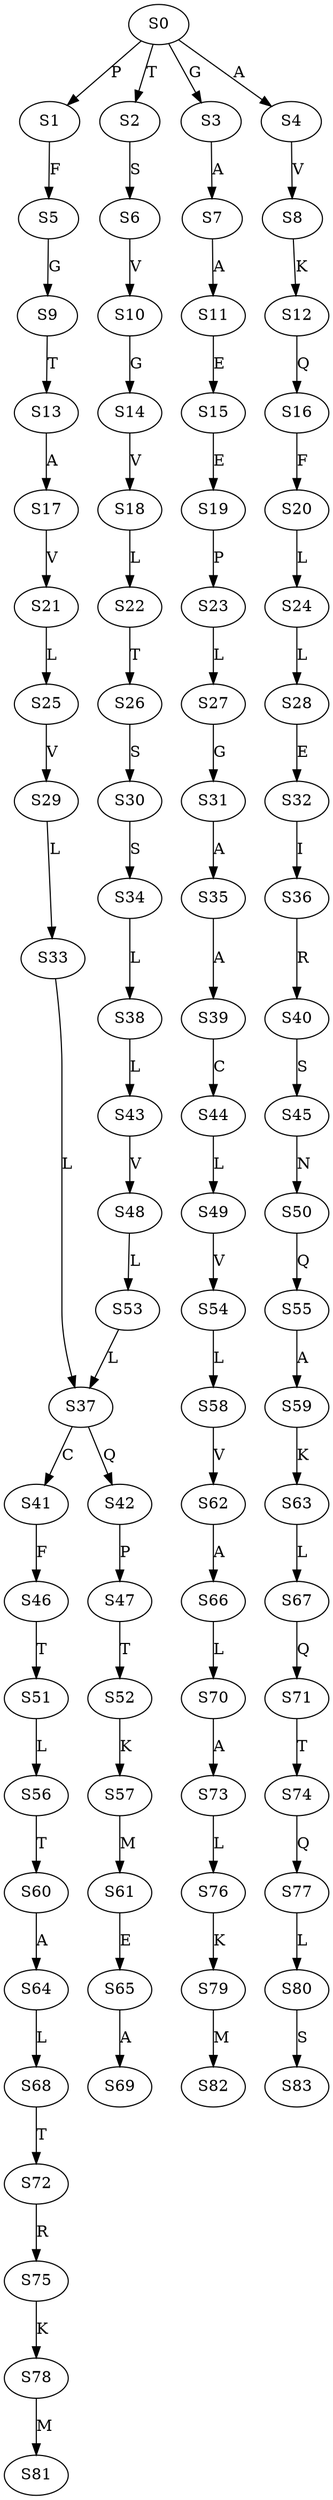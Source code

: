 strict digraph  {
	S0 -> S1 [ label = P ];
	S0 -> S2 [ label = T ];
	S0 -> S3 [ label = G ];
	S0 -> S4 [ label = A ];
	S1 -> S5 [ label = F ];
	S2 -> S6 [ label = S ];
	S3 -> S7 [ label = A ];
	S4 -> S8 [ label = V ];
	S5 -> S9 [ label = G ];
	S6 -> S10 [ label = V ];
	S7 -> S11 [ label = A ];
	S8 -> S12 [ label = K ];
	S9 -> S13 [ label = T ];
	S10 -> S14 [ label = G ];
	S11 -> S15 [ label = E ];
	S12 -> S16 [ label = Q ];
	S13 -> S17 [ label = A ];
	S14 -> S18 [ label = V ];
	S15 -> S19 [ label = E ];
	S16 -> S20 [ label = F ];
	S17 -> S21 [ label = V ];
	S18 -> S22 [ label = L ];
	S19 -> S23 [ label = P ];
	S20 -> S24 [ label = L ];
	S21 -> S25 [ label = L ];
	S22 -> S26 [ label = T ];
	S23 -> S27 [ label = L ];
	S24 -> S28 [ label = L ];
	S25 -> S29 [ label = V ];
	S26 -> S30 [ label = S ];
	S27 -> S31 [ label = G ];
	S28 -> S32 [ label = E ];
	S29 -> S33 [ label = L ];
	S30 -> S34 [ label = S ];
	S31 -> S35 [ label = A ];
	S32 -> S36 [ label = I ];
	S33 -> S37 [ label = L ];
	S34 -> S38 [ label = L ];
	S35 -> S39 [ label = A ];
	S36 -> S40 [ label = R ];
	S37 -> S41 [ label = C ];
	S37 -> S42 [ label = Q ];
	S38 -> S43 [ label = L ];
	S39 -> S44 [ label = C ];
	S40 -> S45 [ label = S ];
	S41 -> S46 [ label = F ];
	S42 -> S47 [ label = P ];
	S43 -> S48 [ label = V ];
	S44 -> S49 [ label = L ];
	S45 -> S50 [ label = N ];
	S46 -> S51 [ label = T ];
	S47 -> S52 [ label = T ];
	S48 -> S53 [ label = L ];
	S49 -> S54 [ label = V ];
	S50 -> S55 [ label = Q ];
	S51 -> S56 [ label = L ];
	S52 -> S57 [ label = K ];
	S53 -> S37 [ label = L ];
	S54 -> S58 [ label = L ];
	S55 -> S59 [ label = A ];
	S56 -> S60 [ label = T ];
	S57 -> S61 [ label = M ];
	S58 -> S62 [ label = V ];
	S59 -> S63 [ label = K ];
	S60 -> S64 [ label = A ];
	S61 -> S65 [ label = E ];
	S62 -> S66 [ label = A ];
	S63 -> S67 [ label = L ];
	S64 -> S68 [ label = L ];
	S65 -> S69 [ label = A ];
	S66 -> S70 [ label = L ];
	S67 -> S71 [ label = Q ];
	S68 -> S72 [ label = T ];
	S70 -> S73 [ label = A ];
	S71 -> S74 [ label = T ];
	S72 -> S75 [ label = R ];
	S73 -> S76 [ label = L ];
	S74 -> S77 [ label = Q ];
	S75 -> S78 [ label = K ];
	S76 -> S79 [ label = K ];
	S77 -> S80 [ label = L ];
	S78 -> S81 [ label = M ];
	S79 -> S82 [ label = M ];
	S80 -> S83 [ label = S ];
}
